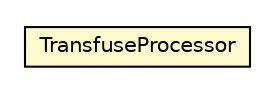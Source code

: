#!/usr/local/bin/dot
#
# Class diagram 
# Generated by UMLGraph version 5.1 (http://www.umlgraph.org/)
#

digraph G {
	edge [fontname="Helvetica",fontsize=10,labelfontname="Helvetica",labelfontsize=10];
	node [fontname="Helvetica",fontsize=10,shape=plaintext];
	nodesep=0.25;
	ranksep=0.5;
	// org.androidtransfuse.TransfuseProcessor
	c43505 [label=<<table title="org.androidtransfuse.TransfuseProcessor" border="0" cellborder="1" cellspacing="0" cellpadding="2" port="p" bgcolor="lemonChiffon" href="./TransfuseProcessor.html">
		<tr><td><table border="0" cellspacing="0" cellpadding="1">
<tr><td align="center" balign="center"> TransfuseProcessor </td></tr>
		</table></td></tr>
		</table>>, fontname="Helvetica", fontcolor="black", fontsize=10.0];
}

